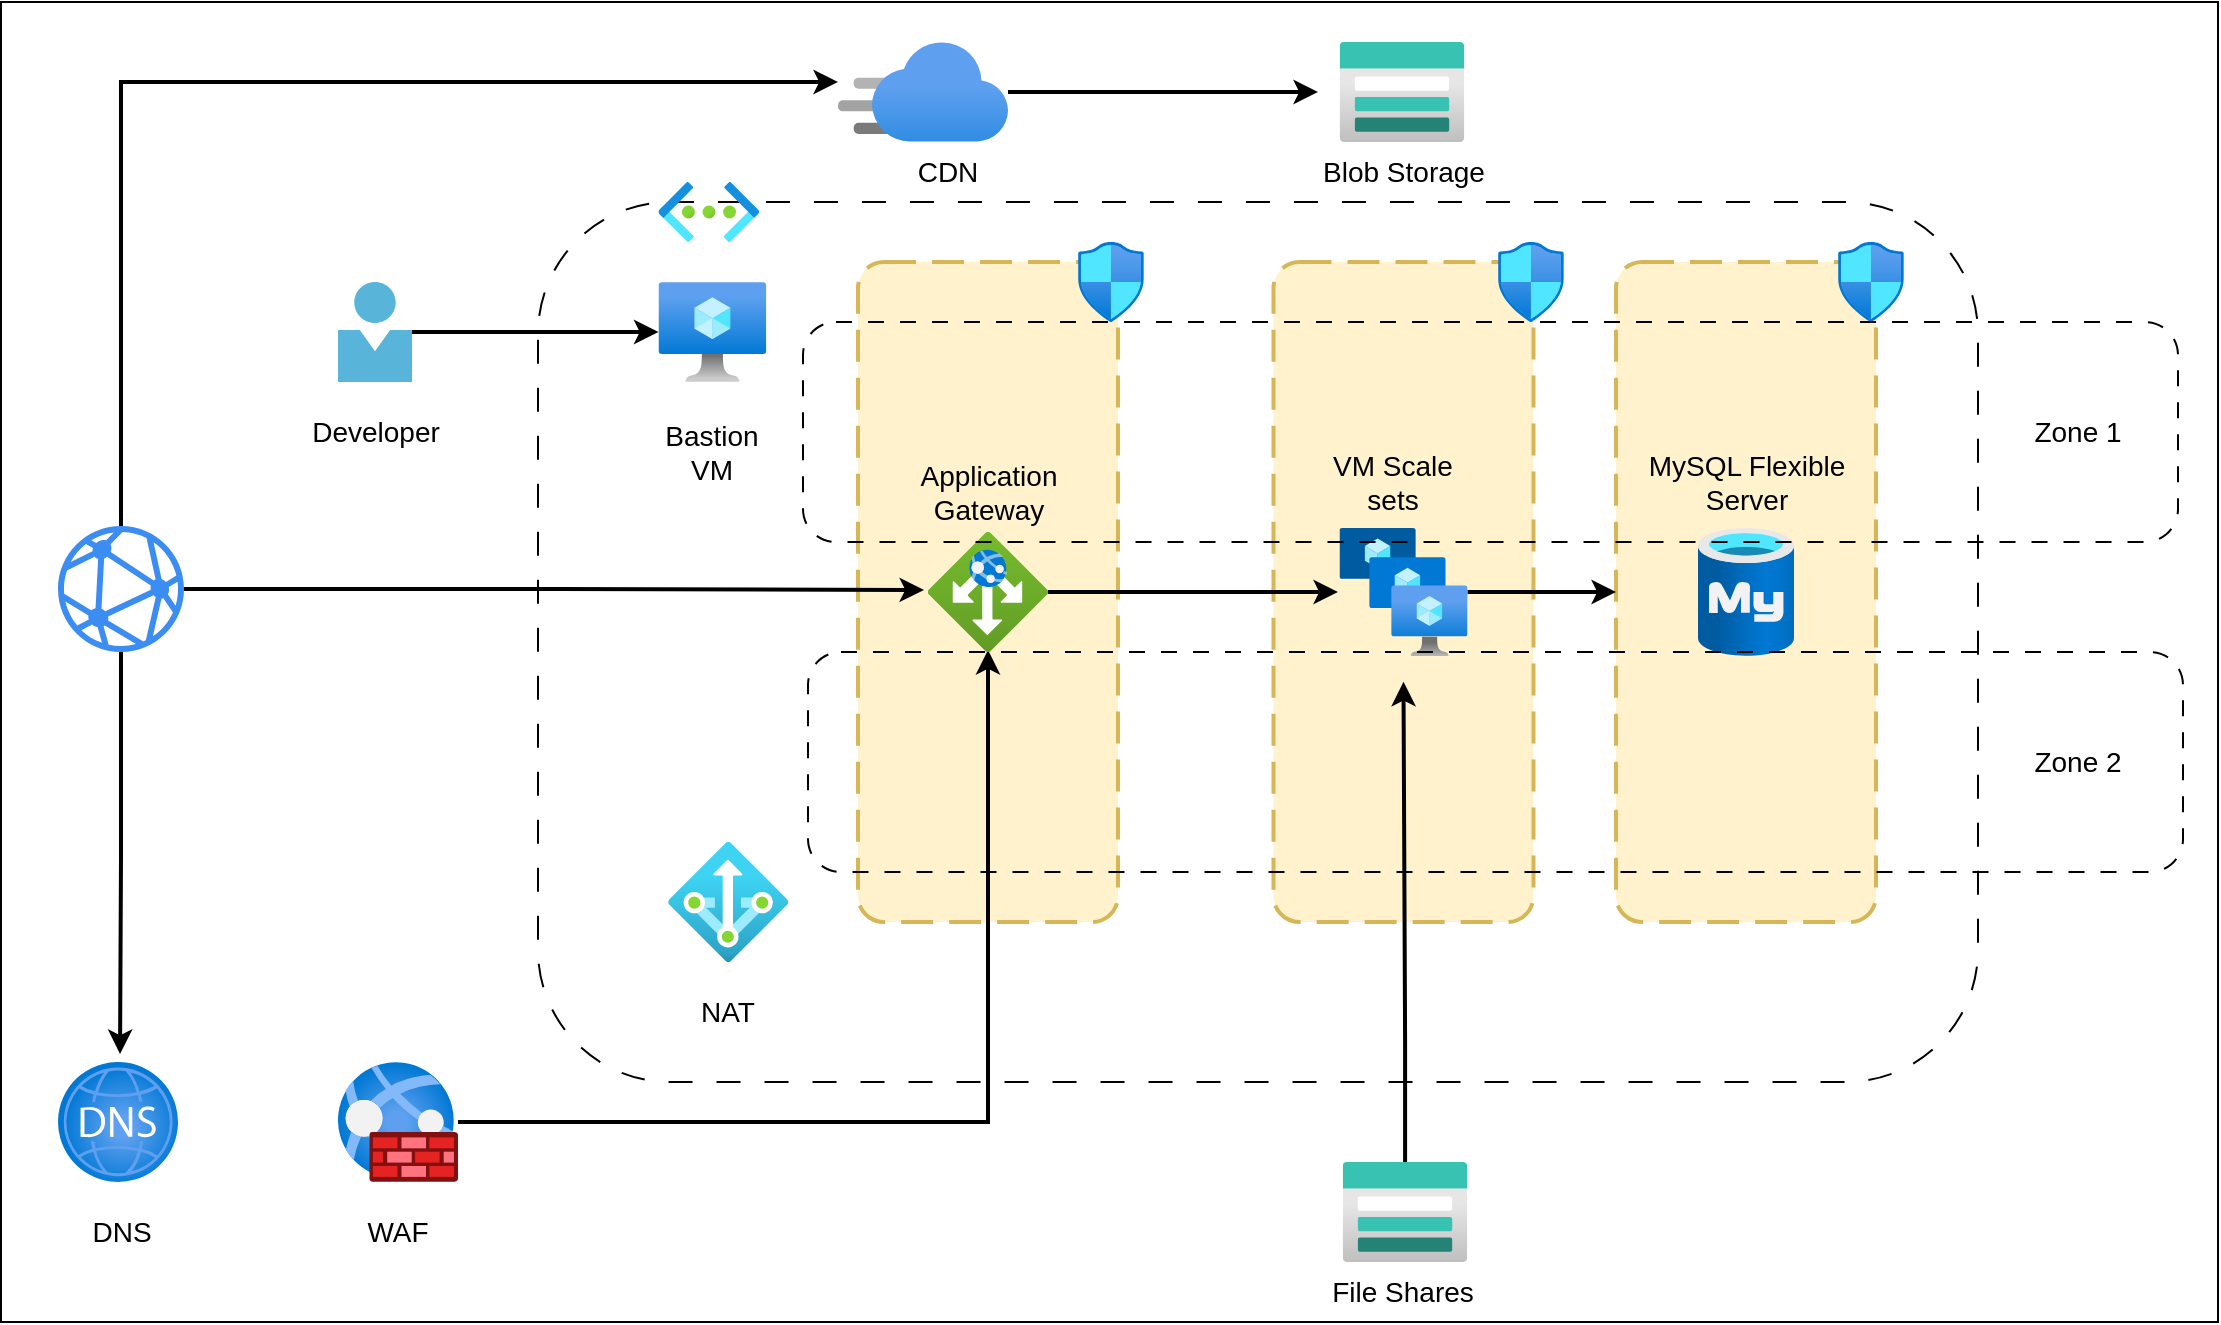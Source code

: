 <mxfile version="21.7.2" type="device">
  <diagram name="Page-1" id="QCivNEHfjNIF6IrAufwm">
    <mxGraphModel dx="1434" dy="830" grid="1" gridSize="10" guides="1" tooltips="1" connect="1" arrows="1" fold="1" page="1" pageScale="1" pageWidth="850" pageHeight="1100" math="0" shadow="0">
      <root>
        <mxCell id="0" />
        <mxCell id="1" parent="0" />
        <mxCell id="4wCrHuRbXgycacIGpMsw-32" value="" style="rounded=0;whiteSpace=wrap;html=1;" vertex="1" parent="1">
          <mxGeometry x="21.5" y="30" width="1108.5" height="660" as="geometry" />
        </mxCell>
        <mxCell id="4wCrHuRbXgycacIGpMsw-15" value="" style="rounded=1;whiteSpace=wrap;html=1;fillColor=none;dashed=1;dashPattern=12 12;" vertex="1" parent="1">
          <mxGeometry x="290" y="130" width="720" height="440" as="geometry" />
        </mxCell>
        <mxCell id="4wCrHuRbXgycacIGpMsw-17" value="" style="rounded=1;arcSize=10;dashed=1;strokeColor=#d6b656;fillColor=#fff2cc;dashPattern=8 4;strokeWidth=2;" vertex="1" parent="1">
          <mxGeometry x="829" y="160" width="130" height="330" as="geometry" />
        </mxCell>
        <mxCell id="4wCrHuRbXgycacIGpMsw-16" value="" style="rounded=1;arcSize=10;dashed=1;strokeColor=#d6b656;fillColor=#fff2cc;dashPattern=8 4;strokeWidth=2;" vertex="1" parent="1">
          <mxGeometry x="657.75" y="160" width="130" height="330" as="geometry" />
        </mxCell>
        <mxCell id="4wCrHuRbXgycacIGpMsw-14" value="" style="rounded=1;arcSize=10;dashed=1;strokeColor=#d6b656;fillColor=#fff2cc;dashPattern=8 4;strokeWidth=2;" vertex="1" parent="1">
          <mxGeometry x="450" y="160" width="130" height="330" as="geometry" />
        </mxCell>
        <mxCell id="4wCrHuRbXgycacIGpMsw-20" style="edgeStyle=orthogonalEdgeStyle;rounded=0;orthogonalLoop=1;jettySize=auto;html=1;entryX=0.517;entryY=-0.067;entryDx=0;entryDy=0;entryPerimeter=0;strokeWidth=2;" edge="1" parent="1" source="4wCrHuRbXgycacIGpMsw-1" target="4wCrHuRbXgycacIGpMsw-2">
          <mxGeometry relative="1" as="geometry" />
        </mxCell>
        <mxCell id="4wCrHuRbXgycacIGpMsw-21" style="edgeStyle=orthogonalEdgeStyle;rounded=0;orthogonalLoop=1;jettySize=auto;html=1;entryX=0;entryY=0.4;entryDx=0;entryDy=0;entryPerimeter=0;strokeWidth=2;" edge="1" parent="1" source="4wCrHuRbXgycacIGpMsw-1" target="4wCrHuRbXgycacIGpMsw-3">
          <mxGeometry relative="1" as="geometry">
            <Array as="points">
              <mxPoint x="82" y="70" />
            </Array>
          </mxGeometry>
        </mxCell>
        <mxCell id="4wCrHuRbXgycacIGpMsw-27" style="edgeStyle=orthogonalEdgeStyle;rounded=0;orthogonalLoop=1;jettySize=auto;html=1;entryX=-0.033;entryY=0.483;entryDx=0;entryDy=0;entryPerimeter=0;strokeWidth=2;" edge="1" parent="1" source="4wCrHuRbXgycacIGpMsw-1" target="4wCrHuRbXgycacIGpMsw-9">
          <mxGeometry relative="1" as="geometry" />
        </mxCell>
        <mxCell id="4wCrHuRbXgycacIGpMsw-1" value="" style="sketch=0;html=1;aspect=fixed;strokeColor=none;shadow=0;fillColor=#3B8DF1;verticalAlign=top;labelPosition=center;verticalLabelPosition=bottom;shape=mxgraph.gcp2.network" vertex="1" parent="1">
          <mxGeometry x="50" y="292" width="63" height="63" as="geometry" />
        </mxCell>
        <mxCell id="4wCrHuRbXgycacIGpMsw-2" value="" style="image;aspect=fixed;html=1;points=[];align=center;fontSize=12;image=img/lib/azure2/networking/DNS_Zones.svg;" vertex="1" parent="1">
          <mxGeometry x="50" y="560" width="60" height="60" as="geometry" />
        </mxCell>
        <mxCell id="4wCrHuRbXgycacIGpMsw-22" style="edgeStyle=orthogonalEdgeStyle;rounded=0;orthogonalLoop=1;jettySize=auto;html=1;strokeWidth=2;" edge="1" parent="1" source="4wCrHuRbXgycacIGpMsw-3">
          <mxGeometry relative="1" as="geometry">
            <mxPoint x="680" y="75" as="targetPoint" />
          </mxGeometry>
        </mxCell>
        <mxCell id="4wCrHuRbXgycacIGpMsw-3" value="" style="image;aspect=fixed;html=1;points=[];align=center;fontSize=12;image=img/lib/azure2/networking/CDN_Profiles.svg;" vertex="1" parent="1">
          <mxGeometry x="440" y="50" width="85" height="50" as="geometry" />
        </mxCell>
        <mxCell id="4wCrHuRbXgycacIGpMsw-4" value="" style="image;aspect=fixed;html=1;points=[];align=center;fontSize=12;image=img/lib/azure2/storage/Storage_Accounts.svg;" vertex="1" parent="1">
          <mxGeometry x="690.75" y="50" width="62.5" height="50" as="geometry" />
        </mxCell>
        <mxCell id="4wCrHuRbXgycacIGpMsw-6" value="" style="image;aspect=fixed;html=1;points=[];align=center;fontSize=12;image=img/lib/azure2/compute/Virtual_Machine.svg;" vertex="1" parent="1">
          <mxGeometry x="350.25" y="170" width="53.91" height="50" as="geometry" />
        </mxCell>
        <mxCell id="4wCrHuRbXgycacIGpMsw-28" style="edgeStyle=orthogonalEdgeStyle;rounded=0;orthogonalLoop=1;jettySize=auto;html=1;entryX=0.5;entryY=0.983;entryDx=0;entryDy=0;entryPerimeter=0;strokeWidth=2;" edge="1" parent="1" source="4wCrHuRbXgycacIGpMsw-7" target="4wCrHuRbXgycacIGpMsw-9">
          <mxGeometry relative="1" as="geometry">
            <Array as="points">
              <mxPoint x="515" y="590" />
            </Array>
          </mxGeometry>
        </mxCell>
        <mxCell id="4wCrHuRbXgycacIGpMsw-7" value="" style="image;aspect=fixed;html=1;points=[];align=center;fontSize=12;image=img/lib/azure2/networking/Web_Application_Firewall_Policies_WAF.svg;" vertex="1" parent="1">
          <mxGeometry x="190" y="560" width="60" height="60" as="geometry" />
        </mxCell>
        <mxCell id="4wCrHuRbXgycacIGpMsw-8" value="" style="image;aspect=fixed;html=1;points=[];align=center;fontSize=12;image=img/lib/azure2/networking/NAT.svg;" vertex="1" parent="1">
          <mxGeometry x="355.13" y="450" width="60" height="60" as="geometry" />
        </mxCell>
        <mxCell id="4wCrHuRbXgycacIGpMsw-29" style="edgeStyle=orthogonalEdgeStyle;rounded=0;orthogonalLoop=1;jettySize=auto;html=1;entryX=0.248;entryY=0.5;entryDx=0;entryDy=0;entryPerimeter=0;strokeWidth=2;" edge="1" parent="1" source="4wCrHuRbXgycacIGpMsw-9" target="4wCrHuRbXgycacIGpMsw-16">
          <mxGeometry relative="1" as="geometry" />
        </mxCell>
        <mxCell id="4wCrHuRbXgycacIGpMsw-9" value="" style="image;aspect=fixed;html=1;points=[];align=center;fontSize=12;image=img/lib/azure2/networking/Application_Gateways.svg;" vertex="1" parent="1">
          <mxGeometry x="485" y="295" width="60" height="60" as="geometry" />
        </mxCell>
        <mxCell id="4wCrHuRbXgycacIGpMsw-30" style="edgeStyle=orthogonalEdgeStyle;rounded=0;orthogonalLoop=1;jettySize=auto;html=1;entryX=0;entryY=0.5;entryDx=0;entryDy=0;strokeWidth=2;" edge="1" parent="1" source="4wCrHuRbXgycacIGpMsw-10" target="4wCrHuRbXgycacIGpMsw-17">
          <mxGeometry relative="1" as="geometry" />
        </mxCell>
        <mxCell id="4wCrHuRbXgycacIGpMsw-10" value="" style="image;aspect=fixed;html=1;points=[];align=center;fontSize=12;image=img/lib/azure2/compute/VM_Scale_Sets.svg;" vertex="1" parent="1">
          <mxGeometry x="690.75" y="293" width="64" height="64" as="geometry" />
        </mxCell>
        <mxCell id="4wCrHuRbXgycacIGpMsw-11" value="" style="image;aspect=fixed;html=1;points=[];align=center;fontSize=12;image=img/lib/azure2/databases/Azure_Database_MySQL_Server.svg;" vertex="1" parent="1">
          <mxGeometry x="870" y="293" width="48" height="64" as="geometry" />
        </mxCell>
        <mxCell id="4wCrHuRbXgycacIGpMsw-25" style="edgeStyle=orthogonalEdgeStyle;rounded=0;orthogonalLoop=1;jettySize=auto;html=1;entryX=0.5;entryY=0.636;entryDx=0;entryDy=0;entryPerimeter=0;strokeWidth=2;" edge="1" parent="1" source="4wCrHuRbXgycacIGpMsw-12" target="4wCrHuRbXgycacIGpMsw-16">
          <mxGeometry relative="1" as="geometry" />
        </mxCell>
        <mxCell id="4wCrHuRbXgycacIGpMsw-12" value="" style="image;aspect=fixed;html=1;points=[];align=center;fontSize=12;image=img/lib/azure2/storage/Storage_Accounts.svg;" vertex="1" parent="1">
          <mxGeometry x="692.25" y="610" width="62.5" height="50" as="geometry" />
        </mxCell>
        <mxCell id="4wCrHuRbXgycacIGpMsw-13" value="" style="image;aspect=fixed;html=1;points=[];align=center;fontSize=12;image=img/lib/azure2/networking/Network_Security_Groups.svg;" vertex="1" parent="1">
          <mxGeometry x="560" y="150" width="32.94" height="40" as="geometry" />
        </mxCell>
        <mxCell id="4wCrHuRbXgycacIGpMsw-18" value="" style="image;aspect=fixed;html=1;points=[];align=center;fontSize=12;image=img/lib/azure2/networking/Network_Security_Groups.svg;" vertex="1" parent="1">
          <mxGeometry x="770" y="150" width="32.94" height="40" as="geometry" />
        </mxCell>
        <mxCell id="4wCrHuRbXgycacIGpMsw-19" value="" style="image;aspect=fixed;html=1;points=[];align=center;fontSize=12;image=img/lib/azure2/networking/Network_Security_Groups.svg;" vertex="1" parent="1">
          <mxGeometry x="940" y="150" width="32.94" height="40" as="geometry" />
        </mxCell>
        <mxCell id="4wCrHuRbXgycacIGpMsw-24" style="edgeStyle=orthogonalEdgeStyle;rounded=0;orthogonalLoop=1;jettySize=auto;html=1;strokeWidth=2;" edge="1" parent="1" source="4wCrHuRbXgycacIGpMsw-23" target="4wCrHuRbXgycacIGpMsw-6">
          <mxGeometry relative="1" as="geometry" />
        </mxCell>
        <mxCell id="4wCrHuRbXgycacIGpMsw-23" value="" style="image;sketch=0;aspect=fixed;html=1;points=[];align=center;fontSize=12;image=img/lib/mscae/Person.svg;" vertex="1" parent="1">
          <mxGeometry x="190" y="170" width="37" height="50" as="geometry" />
        </mxCell>
        <mxCell id="4wCrHuRbXgycacIGpMsw-31" value="" style="image;aspect=fixed;html=1;points=[];align=center;fontSize=12;image=img/lib/azure2/networking/Virtual_Networks.svg;" vertex="1" parent="1">
          <mxGeometry x="350.25" y="120" width="50.25" height="30" as="geometry" />
        </mxCell>
        <mxCell id="4wCrHuRbXgycacIGpMsw-33" value="&lt;font style=&quot;font-size: 14px;&quot;&gt;Developer&lt;/font&gt;" style="text;html=1;strokeColor=none;fillColor=none;align=center;verticalAlign=middle;whiteSpace=wrap;rounded=0;" vertex="1" parent="1">
          <mxGeometry x="178.5" y="230" width="60" height="30" as="geometry" />
        </mxCell>
        <mxCell id="4wCrHuRbXgycacIGpMsw-34" value="&lt;font style=&quot;font-size: 14px;&quot;&gt;Bastion VM&lt;/font&gt;" style="text;html=1;strokeColor=none;fillColor=none;align=center;verticalAlign=middle;whiteSpace=wrap;rounded=0;" vertex="1" parent="1">
          <mxGeometry x="347.2" y="240" width="60" height="30" as="geometry" />
        </mxCell>
        <mxCell id="4wCrHuRbXgycacIGpMsw-35" value="&lt;font style=&quot;font-size: 14px;&quot;&gt;NAT&lt;/font&gt;" style="text;html=1;strokeColor=none;fillColor=none;align=center;verticalAlign=middle;whiteSpace=wrap;rounded=0;strokeWidth=1;" vertex="1" parent="1">
          <mxGeometry x="355.13" y="520" width="60" height="30" as="geometry" />
        </mxCell>
        <mxCell id="4wCrHuRbXgycacIGpMsw-36" value="&lt;font style=&quot;font-size: 14px;&quot;&gt;CDN&lt;br&gt;&lt;/font&gt;" style="text;html=1;strokeColor=none;fillColor=none;align=center;verticalAlign=middle;whiteSpace=wrap;rounded=0;strokeWidth=1;" vertex="1" parent="1">
          <mxGeometry x="465" y="100" width="60" height="30" as="geometry" />
        </mxCell>
        <mxCell id="4wCrHuRbXgycacIGpMsw-37" value="&lt;span style=&quot;font-size: 14px;&quot;&gt;Blob Storage&lt;/span&gt;" style="text;html=1;strokeColor=none;fillColor=none;align=center;verticalAlign=middle;whiteSpace=wrap;rounded=0;strokeWidth=1;" vertex="1" parent="1">
          <mxGeometry x="672.75" y="100" width="100" height="30" as="geometry" />
        </mxCell>
        <mxCell id="4wCrHuRbXgycacIGpMsw-38" value="&lt;font style=&quot;font-size: 14px;&quot;&gt;Application Gateway&lt;/font&gt;" style="text;html=1;strokeColor=none;fillColor=none;align=center;verticalAlign=middle;whiteSpace=wrap;rounded=0;strokeWidth=1;" vertex="1" parent="1">
          <mxGeometry x="477.56" y="255" width="74.87" height="40" as="geometry" />
        </mxCell>
        <mxCell id="4wCrHuRbXgycacIGpMsw-39" value="&lt;font style=&quot;font-size: 14px;&quot;&gt;VM Scale sets&lt;/font&gt;" style="text;html=1;strokeColor=none;fillColor=none;align=center;verticalAlign=middle;whiteSpace=wrap;rounded=0;strokeWidth=1;" vertex="1" parent="1">
          <mxGeometry x="679.88" y="255" width="74.87" height="30" as="geometry" />
        </mxCell>
        <mxCell id="4wCrHuRbXgycacIGpMsw-41" value="&lt;font style=&quot;font-size: 14px;&quot;&gt;MySQL Flexible Server&lt;/font&gt;" style="text;html=1;strokeColor=none;fillColor=none;align=center;verticalAlign=middle;whiteSpace=wrap;rounded=0;strokeWidth=1;" vertex="1" parent="1">
          <mxGeometry x="841.56" y="255" width="104.87" height="30" as="geometry" />
        </mxCell>
        <mxCell id="4wCrHuRbXgycacIGpMsw-42" value="&lt;font style=&quot;font-size: 14px;&quot;&gt;File Shares&lt;/font&gt;" style="text;html=1;strokeColor=none;fillColor=none;align=center;verticalAlign=middle;whiteSpace=wrap;rounded=0;strokeWidth=1;" vertex="1" parent="1">
          <mxGeometry x="684.56" y="660" width="74.87" height="30" as="geometry" />
        </mxCell>
        <mxCell id="4wCrHuRbXgycacIGpMsw-43" value="&lt;font style=&quot;font-size: 14px;&quot;&gt;WAF&lt;/font&gt;" style="text;html=1;strokeColor=none;fillColor=none;align=center;verticalAlign=middle;whiteSpace=wrap;rounded=0;strokeWidth=1;" vertex="1" parent="1">
          <mxGeometry x="190" y="630" width="60" height="30" as="geometry" />
        </mxCell>
        <mxCell id="4wCrHuRbXgycacIGpMsw-44" value="&lt;font style=&quot;font-size: 14px;&quot;&gt;DNS&lt;/font&gt;" style="text;html=1;strokeColor=none;fillColor=none;align=center;verticalAlign=middle;whiteSpace=wrap;rounded=0;strokeWidth=1;" vertex="1" parent="1">
          <mxGeometry x="51.5" y="630" width="60" height="30" as="geometry" />
        </mxCell>
        <mxCell id="4wCrHuRbXgycacIGpMsw-45" value="" style="rounded=1;whiteSpace=wrap;html=1;dashed=1;dashPattern=8 8;fillColor=none;" vertex="1" parent="1">
          <mxGeometry x="422.5" y="190" width="687.5" height="110" as="geometry" />
        </mxCell>
        <mxCell id="4wCrHuRbXgycacIGpMsw-46" value="" style="rounded=1;whiteSpace=wrap;html=1;dashed=1;dashPattern=8 8;fillColor=none;" vertex="1" parent="1">
          <mxGeometry x="425" y="355" width="687.5" height="110" as="geometry" />
        </mxCell>
        <mxCell id="4wCrHuRbXgycacIGpMsw-48" value="&lt;span style=&quot;font-size: 14px;&quot;&gt;Zone 1&lt;/span&gt;" style="text;html=1;strokeColor=none;fillColor=none;align=center;verticalAlign=middle;whiteSpace=wrap;rounded=0;strokeWidth=1;" vertex="1" parent="1">
          <mxGeometry x="1030" y="230" width="60" height="30" as="geometry" />
        </mxCell>
        <mxCell id="4wCrHuRbXgycacIGpMsw-49" value="&lt;span style=&quot;font-size: 14px;&quot;&gt;Zone 2&lt;/span&gt;" style="text;html=1;strokeColor=none;fillColor=none;align=center;verticalAlign=middle;whiteSpace=wrap;rounded=0;strokeWidth=1;" vertex="1" parent="1">
          <mxGeometry x="1030" y="395" width="60" height="30" as="geometry" />
        </mxCell>
      </root>
    </mxGraphModel>
  </diagram>
</mxfile>
